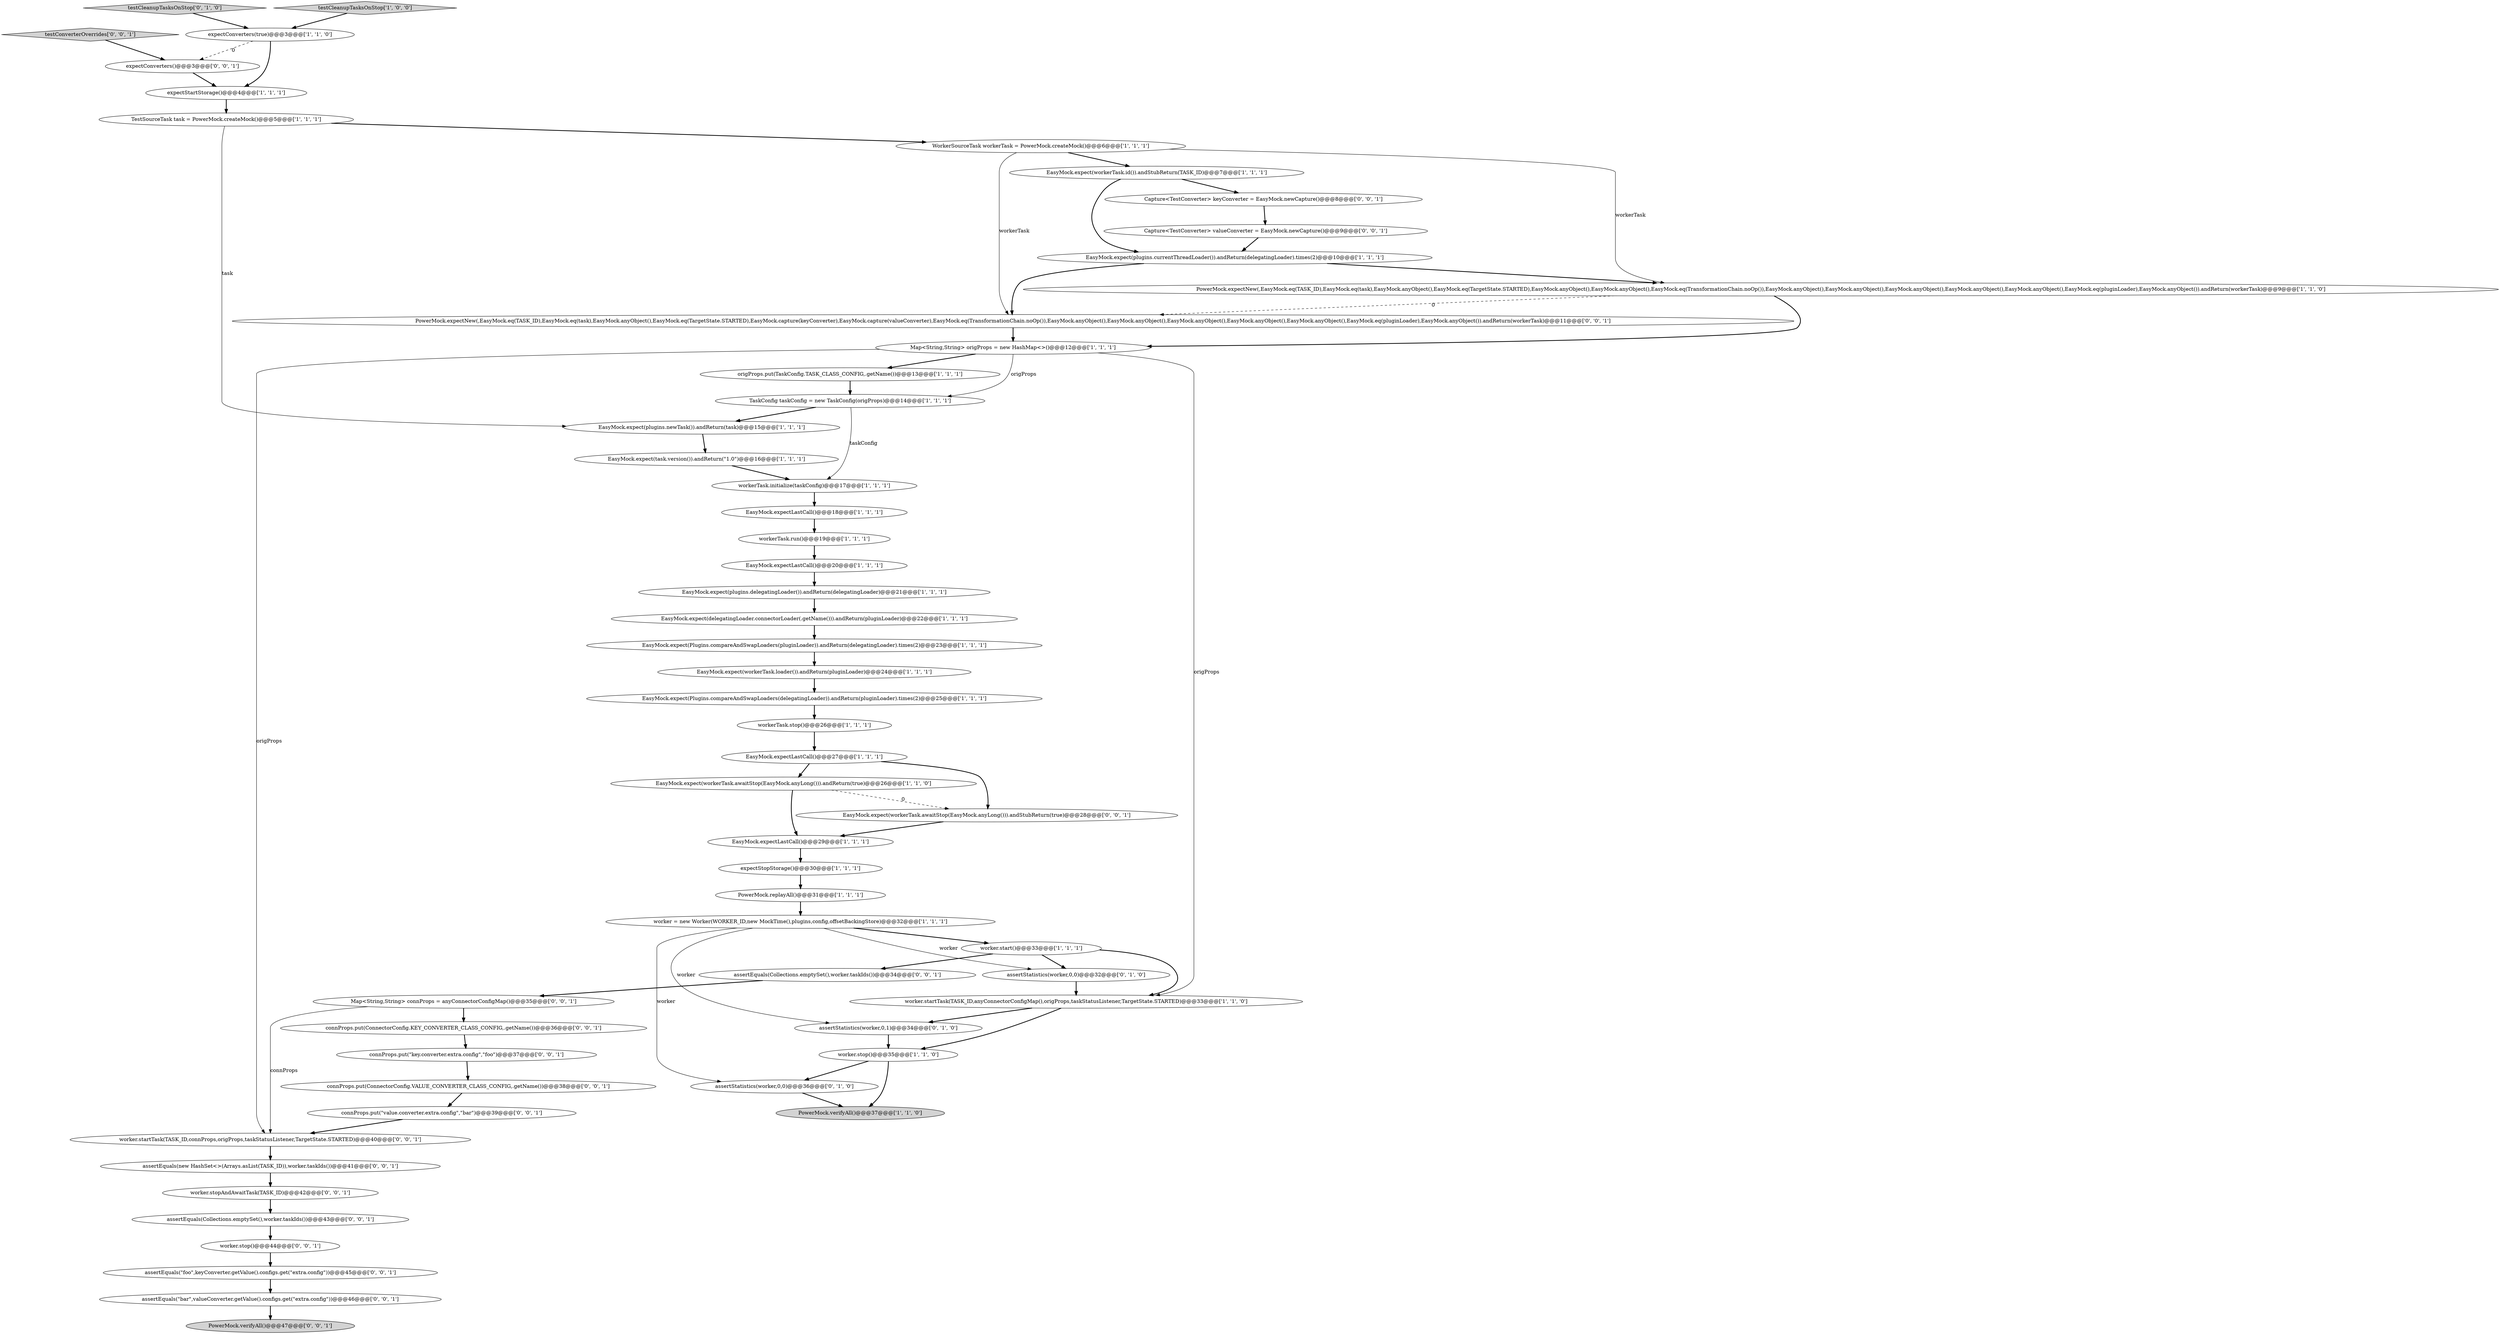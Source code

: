 digraph {
13 [style = filled, label = "worker = new Worker(WORKER_ID,new MockTime(),plugins,config,offsetBackingStore)@@@32@@@['1', '1', '1']", fillcolor = white, shape = ellipse image = "AAA0AAABBB1BBB"];
2 [style = filled, label = "EasyMock.expect(plugins.currentThreadLoader()).andReturn(delegatingLoader).times(2)@@@10@@@['1', '1', '1']", fillcolor = white, shape = ellipse image = "AAA0AAABBB1BBB"];
27 [style = filled, label = "worker.startTask(TASK_ID,anyConnectorConfigMap(),origProps,taskStatusListener,TargetState.STARTED)@@@33@@@['1', '1', '0']", fillcolor = white, shape = ellipse image = "AAA0AAABBB1BBB"];
40 [style = filled, label = "Map<String,String> connProps = anyConnectorConfigMap()@@@35@@@['0', '0', '1']", fillcolor = white, shape = ellipse image = "AAA0AAABBB3BBB"];
46 [style = filled, label = "connProps.put(ConnectorConfig.KEY_CONVERTER_CLASS_CONFIG,.getName())@@@36@@@['0', '0', '1']", fillcolor = white, shape = ellipse image = "AAA0AAABBB3BBB"];
56 [style = filled, label = "PowerMock.expectNew(,EasyMock.eq(TASK_ID),EasyMock.eq(task),EasyMock.anyObject(),EasyMock.eq(TargetState.STARTED),EasyMock.capture(keyConverter),EasyMock.capture(valueConverter),EasyMock.eq(TransformationChain.noOp()),EasyMock.anyObject(),EasyMock.anyObject(),EasyMock.anyObject(),EasyMock.anyObject(),EasyMock.anyObject(),EasyMock.eq(pluginLoader),EasyMock.anyObject()).andReturn(workerTask)@@@11@@@['0', '0', '1']", fillcolor = white, shape = ellipse image = "AAA0AAABBB3BBB"];
35 [style = filled, label = "assertStatistics(worker,0,1)@@@34@@@['0', '1', '0']", fillcolor = white, shape = ellipse image = "AAA1AAABBB2BBB"];
12 [style = filled, label = "PowerMock.replayAll()@@@31@@@['1', '1', '1']", fillcolor = white, shape = ellipse image = "AAA0AAABBB1BBB"];
51 [style = filled, label = "worker.stop()@@@44@@@['0', '0', '1']", fillcolor = white, shape = ellipse image = "AAA0AAABBB3BBB"];
50 [style = filled, label = "Capture<TestConverter> keyConverter = EasyMock.newCapture()@@@8@@@['0', '0', '1']", fillcolor = white, shape = ellipse image = "AAA0AAABBB3BBB"];
10 [style = filled, label = "TestSourceTask task = PowerMock.createMock()@@@5@@@['1', '1', '1']", fillcolor = white, shape = ellipse image = "AAA0AAABBB1BBB"];
6 [style = filled, label = "EasyMock.expectLastCall()@@@20@@@['1', '1', '1']", fillcolor = white, shape = ellipse image = "AAA0AAABBB1BBB"];
45 [style = filled, label = "connProps.put(ConnectorConfig.VALUE_CONVERTER_CLASS_CONFIG,.getName())@@@38@@@['0', '0', '1']", fillcolor = white, shape = ellipse image = "AAA0AAABBB3BBB"];
15 [style = filled, label = "EasyMock.expect(workerTask.awaitStop(EasyMock.anyLong())).andReturn(true)@@@26@@@['1', '1', '0']", fillcolor = white, shape = ellipse image = "AAA0AAABBB1BBB"];
8 [style = filled, label = "Map<String,String> origProps = new HashMap<>()@@@12@@@['1', '1', '1']", fillcolor = white, shape = ellipse image = "AAA0AAABBB1BBB"];
9 [style = filled, label = "EasyMock.expect(task.version()).andReturn(\"1.0\")@@@16@@@['1', '1', '1']", fillcolor = white, shape = ellipse image = "AAA0AAABBB1BBB"];
49 [style = filled, label = "assertEquals(Collections.emptySet(),worker.taskIds())@@@34@@@['0', '0', '1']", fillcolor = white, shape = ellipse image = "AAA0AAABBB3BBB"];
21 [style = filled, label = "expectConverters(true)@@@3@@@['1', '1', '0']", fillcolor = white, shape = ellipse image = "AAA0AAABBB1BBB"];
19 [style = filled, label = "EasyMock.expect(Plugins.compareAndSwapLoaders(delegatingLoader)).andReturn(pluginLoader).times(2)@@@25@@@['1', '1', '1']", fillcolor = white, shape = ellipse image = "AAA0AAABBB1BBB"];
48 [style = filled, label = "assertEquals(\"bar\",valueConverter.getValue().configs.get(\"extra.config\"))@@@46@@@['0', '0', '1']", fillcolor = white, shape = ellipse image = "AAA0AAABBB3BBB"];
24 [style = filled, label = "expectStartStorage()@@@4@@@['1', '1', '1']", fillcolor = white, shape = ellipse image = "AAA0AAABBB1BBB"];
18 [style = filled, label = "expectStopStorage()@@@30@@@['1', '1', '1']", fillcolor = white, shape = ellipse image = "AAA0AAABBB1BBB"];
0 [style = filled, label = "PowerMock.expectNew(,EasyMock.eq(TASK_ID),EasyMock.eq(task),EasyMock.anyObject(),EasyMock.eq(TargetState.STARTED),EasyMock.anyObject(),EasyMock.anyObject(),EasyMock.eq(TransformationChain.noOp()),EasyMock.anyObject(),EasyMock.anyObject(),EasyMock.anyObject(),EasyMock.anyObject(),EasyMock.anyObject(),EasyMock.eq(pluginLoader),EasyMock.anyObject()).andReturn(workerTask)@@@9@@@['1', '1', '0']", fillcolor = white, shape = ellipse image = "AAA0AAABBB1BBB"];
34 [style = filled, label = "testCleanupTasksOnStop['0', '1', '0']", fillcolor = lightgray, shape = diamond image = "AAA0AAABBB2BBB"];
23 [style = filled, label = "testCleanupTasksOnStop['1', '0', '0']", fillcolor = lightgray, shape = diamond image = "AAA0AAABBB1BBB"];
33 [style = filled, label = "assertStatistics(worker,0,0)@@@36@@@['0', '1', '0']", fillcolor = white, shape = ellipse image = "AAA1AAABBB2BBB"];
38 [style = filled, label = "testConverterOverrides['0', '0', '1']", fillcolor = lightgray, shape = diamond image = "AAA0AAABBB3BBB"];
42 [style = filled, label = "worker.startTask(TASK_ID,connProps,origProps,taskStatusListener,TargetState.STARTED)@@@40@@@['0', '0', '1']", fillcolor = white, shape = ellipse image = "AAA0AAABBB3BBB"];
54 [style = filled, label = "PowerMock.verifyAll()@@@47@@@['0', '0', '1']", fillcolor = lightgray, shape = ellipse image = "AAA0AAABBB3BBB"];
44 [style = filled, label = "worker.stopAndAwaitTask(TASK_ID)@@@42@@@['0', '0', '1']", fillcolor = white, shape = ellipse image = "AAA0AAABBB3BBB"];
25 [style = filled, label = "EasyMock.expect(plugins.delegatingLoader()).andReturn(delegatingLoader)@@@21@@@['1', '1', '1']", fillcolor = white, shape = ellipse image = "AAA0AAABBB1BBB"];
26 [style = filled, label = "EasyMock.expect(plugins.newTask()).andReturn(task)@@@15@@@['1', '1', '1']", fillcolor = white, shape = ellipse image = "AAA0AAABBB1BBB"];
28 [style = filled, label = "PowerMock.verifyAll()@@@37@@@['1', '1', '0']", fillcolor = lightgray, shape = ellipse image = "AAA0AAABBB1BBB"];
47 [style = filled, label = "assertEquals(new HashSet<>(Arrays.asList(TASK_ID)),worker.taskIds())@@@41@@@['0', '0', '1']", fillcolor = white, shape = ellipse image = "AAA0AAABBB3BBB"];
52 [style = filled, label = "connProps.put(\"value.converter.extra.config\",\"bar\")@@@39@@@['0', '0', '1']", fillcolor = white, shape = ellipse image = "AAA0AAABBB3BBB"];
37 [style = filled, label = "expectConverters()@@@3@@@['0', '0', '1']", fillcolor = white, shape = ellipse image = "AAA0AAABBB3BBB"];
22 [style = filled, label = "TaskConfig taskConfig = new TaskConfig(origProps)@@@14@@@['1', '1', '1']", fillcolor = white, shape = ellipse image = "AAA0AAABBB1BBB"];
1 [style = filled, label = "workerTask.stop()@@@26@@@['1', '1', '1']", fillcolor = white, shape = ellipse image = "AAA0AAABBB1BBB"];
30 [style = filled, label = "worker.start()@@@33@@@['1', '1', '1']", fillcolor = white, shape = ellipse image = "AAA0AAABBB1BBB"];
14 [style = filled, label = "EasyMock.expect(workerTask.loader()).andReturn(pluginLoader)@@@24@@@['1', '1', '1']", fillcolor = white, shape = ellipse image = "AAA0AAABBB1BBB"];
4 [style = filled, label = "WorkerSourceTask workerTask = PowerMock.createMock()@@@6@@@['1', '1', '1']", fillcolor = white, shape = ellipse image = "AAA0AAABBB1BBB"];
36 [style = filled, label = "assertStatistics(worker,0,0)@@@32@@@['0', '1', '0']", fillcolor = white, shape = ellipse image = "AAA1AAABBB2BBB"];
17 [style = filled, label = "worker.stop()@@@35@@@['1', '1', '0']", fillcolor = white, shape = ellipse image = "AAA0AAABBB1BBB"];
41 [style = filled, label = "connProps.put(\"key.converter.extra.config\",\"foo\")@@@37@@@['0', '0', '1']", fillcolor = white, shape = ellipse image = "AAA0AAABBB3BBB"];
53 [style = filled, label = "EasyMock.expect(workerTask.awaitStop(EasyMock.anyLong())).andStubReturn(true)@@@28@@@['0', '0', '1']", fillcolor = white, shape = ellipse image = "AAA0AAABBB3BBB"];
3 [style = filled, label = "EasyMock.expectLastCall()@@@29@@@['1', '1', '1']", fillcolor = white, shape = ellipse image = "AAA0AAABBB1BBB"];
43 [style = filled, label = "assertEquals(\"foo\",keyConverter.getValue().configs.get(\"extra.config\"))@@@45@@@['0', '0', '1']", fillcolor = white, shape = ellipse image = "AAA0AAABBB3BBB"];
29 [style = filled, label = "EasyMock.expect(workerTask.id()).andStubReturn(TASK_ID)@@@7@@@['1', '1', '1']", fillcolor = white, shape = ellipse image = "AAA0AAABBB1BBB"];
11 [style = filled, label = "EasyMock.expectLastCall()@@@18@@@['1', '1', '1']", fillcolor = white, shape = ellipse image = "AAA0AAABBB1BBB"];
16 [style = filled, label = "EasyMock.expect(delegatingLoader.connectorLoader(.getName())).andReturn(pluginLoader)@@@22@@@['1', '1', '1']", fillcolor = white, shape = ellipse image = "AAA0AAABBB1BBB"];
39 [style = filled, label = "assertEquals(Collections.emptySet(),worker.taskIds())@@@43@@@['0', '0', '1']", fillcolor = white, shape = ellipse image = "AAA0AAABBB3BBB"];
5 [style = filled, label = "workerTask.run()@@@19@@@['1', '1', '1']", fillcolor = white, shape = ellipse image = "AAA0AAABBB1BBB"];
31 [style = filled, label = "origProps.put(TaskConfig.TASK_CLASS_CONFIG,.getName())@@@13@@@['1', '1', '1']", fillcolor = white, shape = ellipse image = "AAA0AAABBB1BBB"];
7 [style = filled, label = "EasyMock.expect(Plugins.compareAndSwapLoaders(pluginLoader)).andReturn(delegatingLoader).times(2)@@@23@@@['1', '1', '1']", fillcolor = white, shape = ellipse image = "AAA0AAABBB1BBB"];
20 [style = filled, label = "workerTask.initialize(taskConfig)@@@17@@@['1', '1', '1']", fillcolor = white, shape = ellipse image = "AAA0AAABBB1BBB"];
32 [style = filled, label = "EasyMock.expectLastCall()@@@27@@@['1', '1', '1']", fillcolor = white, shape = ellipse image = "AAA0AAABBB1BBB"];
55 [style = filled, label = "Capture<TestConverter> valueConverter = EasyMock.newCapture()@@@9@@@['0', '0', '1']", fillcolor = white, shape = ellipse image = "AAA0AAABBB3BBB"];
0->56 [style = dashed, label="0"];
42->47 [style = bold, label=""];
15->53 [style = dashed, label="0"];
30->49 [style = bold, label=""];
4->56 [style = solid, label="workerTask"];
36->27 [style = bold, label=""];
17->33 [style = bold, label=""];
29->50 [style = bold, label=""];
37->24 [style = bold, label=""];
13->30 [style = bold, label=""];
35->17 [style = bold, label=""];
53->3 [style = bold, label=""];
41->45 [style = bold, label=""];
43->48 [style = bold, label=""];
19->1 [style = bold, label=""];
22->20 [style = solid, label="taskConfig"];
10->26 [style = solid, label="task"];
13->35 [style = solid, label="worker"];
29->2 [style = bold, label=""];
21->37 [style = dashed, label="0"];
9->20 [style = bold, label=""];
8->42 [style = solid, label="origProps"];
40->42 [style = solid, label="connProps"];
55->2 [style = bold, label=""];
48->54 [style = bold, label=""];
38->37 [style = bold, label=""];
32->53 [style = bold, label=""];
31->22 [style = bold, label=""];
0->8 [style = bold, label=""];
14->19 [style = bold, label=""];
21->24 [style = bold, label=""];
8->31 [style = bold, label=""];
24->10 [style = bold, label=""];
26->9 [style = bold, label=""];
3->18 [style = bold, label=""];
50->55 [style = bold, label=""];
33->28 [style = bold, label=""];
51->43 [style = bold, label=""];
4->0 [style = solid, label="workerTask"];
12->13 [style = bold, label=""];
7->14 [style = bold, label=""];
27->35 [style = bold, label=""];
30->27 [style = bold, label=""];
23->21 [style = bold, label=""];
40->46 [style = bold, label=""];
25->16 [style = bold, label=""];
22->26 [style = bold, label=""];
27->17 [style = bold, label=""];
10->4 [style = bold, label=""];
8->22 [style = solid, label="origProps"];
39->51 [style = bold, label=""];
6->25 [style = bold, label=""];
17->28 [style = bold, label=""];
15->3 [style = bold, label=""];
56->8 [style = bold, label=""];
45->52 [style = bold, label=""];
13->36 [style = solid, label="worker"];
16->7 [style = bold, label=""];
2->0 [style = bold, label=""];
49->40 [style = bold, label=""];
46->41 [style = bold, label=""];
13->33 [style = solid, label="worker"];
18->12 [style = bold, label=""];
4->29 [style = bold, label=""];
2->56 [style = bold, label=""];
8->27 [style = solid, label="origProps"];
32->15 [style = bold, label=""];
30->36 [style = bold, label=""];
34->21 [style = bold, label=""];
44->39 [style = bold, label=""];
5->6 [style = bold, label=""];
11->5 [style = bold, label=""];
52->42 [style = bold, label=""];
1->32 [style = bold, label=""];
47->44 [style = bold, label=""];
20->11 [style = bold, label=""];
}
